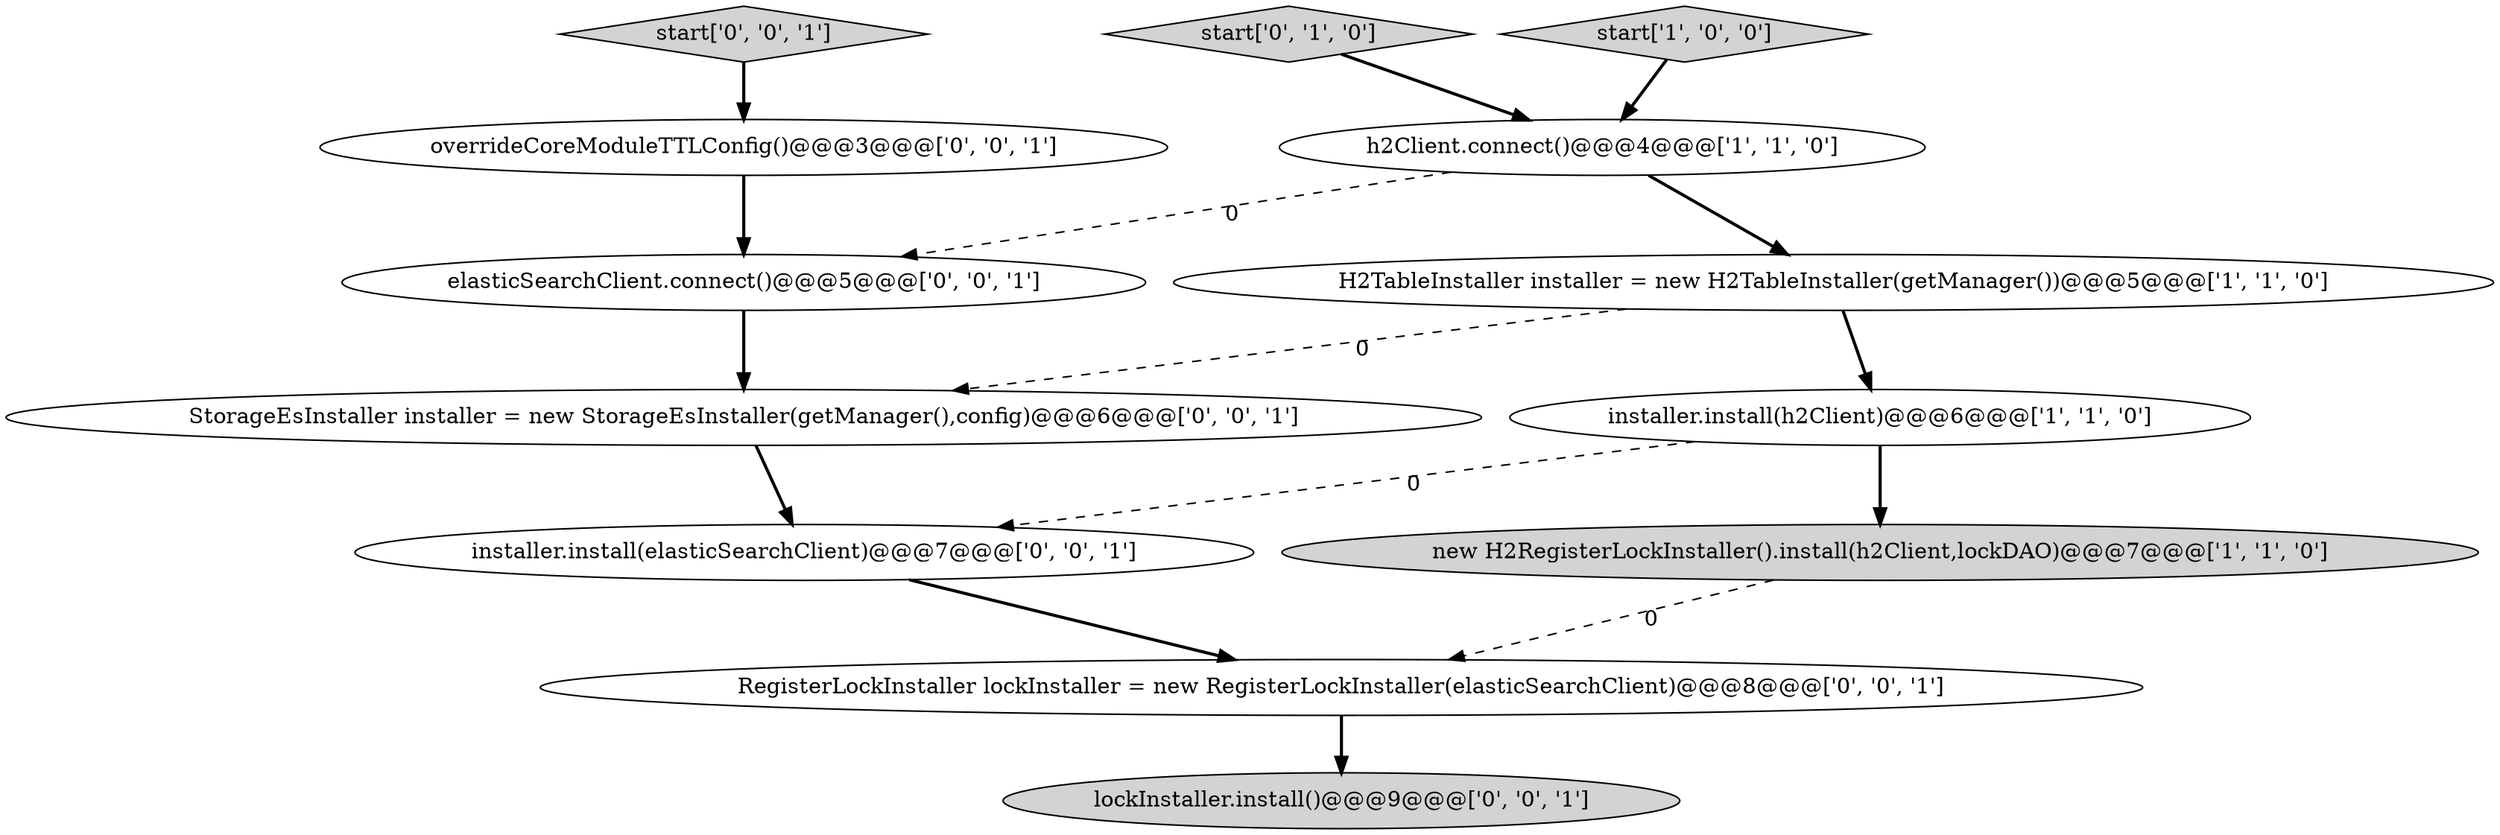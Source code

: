 digraph {
2 [style = filled, label = "installer.install(h2Client)@@@6@@@['1', '1', '0']", fillcolor = white, shape = ellipse image = "AAA0AAABBB1BBB"];
3 [style = filled, label = "H2TableInstaller installer = new H2TableInstaller(getManager())@@@5@@@['1', '1', '0']", fillcolor = white, shape = ellipse image = "AAA0AAABBB1BBB"];
11 [style = filled, label = "elasticSearchClient.connect()@@@5@@@['0', '0', '1']", fillcolor = white, shape = ellipse image = "AAA0AAABBB3BBB"];
5 [style = filled, label = "start['0', '1', '0']", fillcolor = lightgray, shape = diamond image = "AAA0AAABBB2BBB"];
1 [style = filled, label = "new H2RegisterLockInstaller().install(h2Client,lockDAO)@@@7@@@['1', '1', '0']", fillcolor = lightgray, shape = ellipse image = "AAA0AAABBB1BBB"];
9 [style = filled, label = "overrideCoreModuleTTLConfig()@@@3@@@['0', '0', '1']", fillcolor = white, shape = ellipse image = "AAA0AAABBB3BBB"];
6 [style = filled, label = "RegisterLockInstaller lockInstaller = new RegisterLockInstaller(elasticSearchClient)@@@8@@@['0', '0', '1']", fillcolor = white, shape = ellipse image = "AAA0AAABBB3BBB"];
10 [style = filled, label = "start['0', '0', '1']", fillcolor = lightgray, shape = diamond image = "AAA0AAABBB3BBB"];
12 [style = filled, label = "installer.install(elasticSearchClient)@@@7@@@['0', '0', '1']", fillcolor = white, shape = ellipse image = "AAA0AAABBB3BBB"];
7 [style = filled, label = "lockInstaller.install()@@@9@@@['0', '0', '1']", fillcolor = lightgray, shape = ellipse image = "AAA0AAABBB3BBB"];
8 [style = filled, label = "StorageEsInstaller installer = new StorageEsInstaller(getManager(),config)@@@6@@@['0', '0', '1']", fillcolor = white, shape = ellipse image = "AAA0AAABBB3BBB"];
4 [style = filled, label = "start['1', '0', '0']", fillcolor = lightgray, shape = diamond image = "AAA0AAABBB1BBB"];
0 [style = filled, label = "h2Client.connect()@@@4@@@['1', '1', '0']", fillcolor = white, shape = ellipse image = "AAA0AAABBB1BBB"];
5->0 [style = bold, label=""];
1->6 [style = dashed, label="0"];
0->11 [style = dashed, label="0"];
3->8 [style = dashed, label="0"];
6->7 [style = bold, label=""];
0->3 [style = bold, label=""];
9->11 [style = bold, label=""];
11->8 [style = bold, label=""];
8->12 [style = bold, label=""];
2->1 [style = bold, label=""];
3->2 [style = bold, label=""];
4->0 [style = bold, label=""];
12->6 [style = bold, label=""];
2->12 [style = dashed, label="0"];
10->9 [style = bold, label=""];
}
